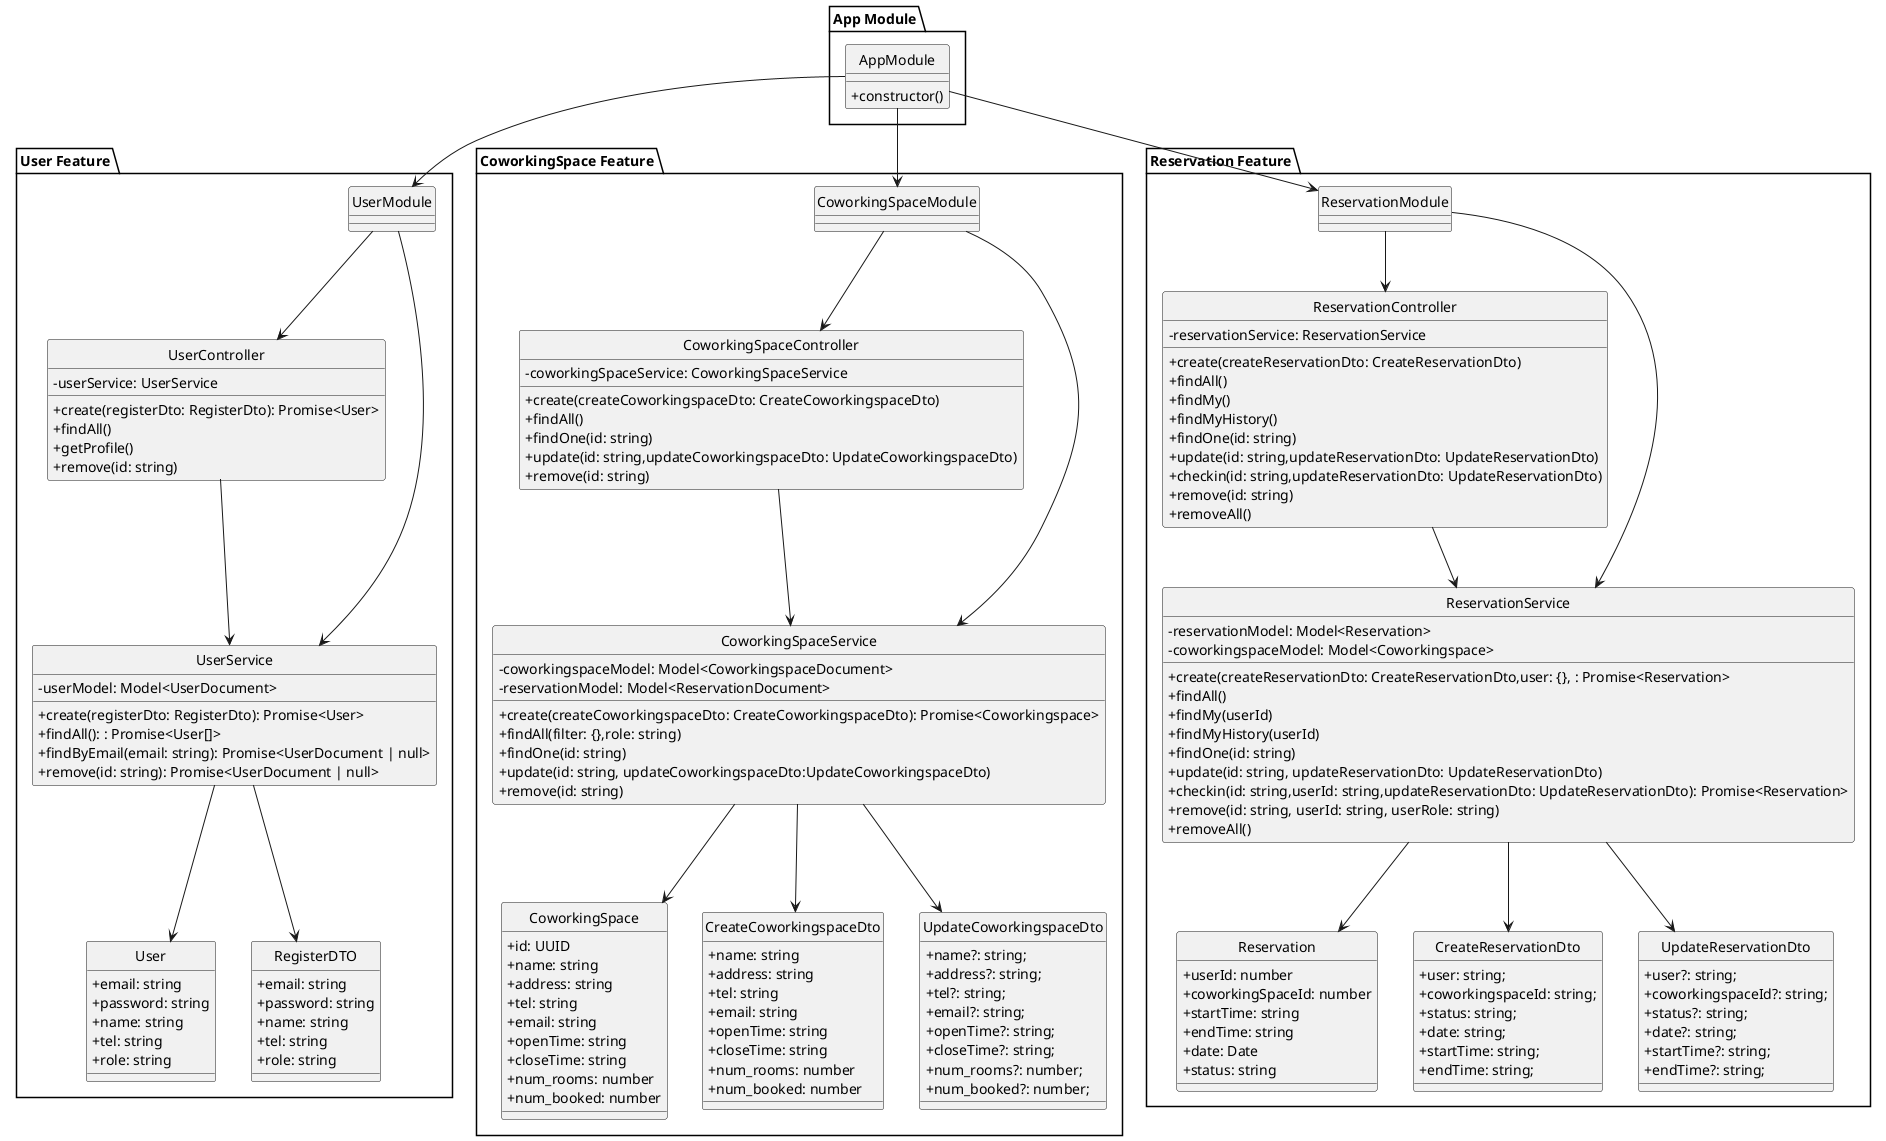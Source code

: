 

@startuml Class Diagram
skinparam classAttributeIconSize 0
skinparam style strictuml

' Define packages for modular structure
package "App Module" {
  class AppModule {
    +constructor()
  }
}

package "User Feature" {
  class UserModule {}
  class UserController {
    - userService: UserService
    +create(registerDto: RegisterDto): Promise<User>
    +findAll()
    +getProfile()
    +remove(id: string)
  }
  class UserService {
    -userModel: Model<UserDocument>
    +create(registerDto: RegisterDto): Promise<User>
    +findAll(): : Promise<User[]>
    +findByEmail(email: string): Promise<UserDocument | null>
    +remove(id: string): Promise<UserDocument | null>
  }
  class User {
    +email: string
    +password: string
    +name: string
    +tel: string
    +role: string
  }
  
  class RegisterDTO {
    +email: string
    +password: string
    +name: string
    +tel: string
    +role: string
  }


  UserModule --> UserController
  UserModule --> UserService
  UserController --> UserService
  UserService --> User
  UserService --> RegisterDTO
}

package "CoworkingSpace Feature" {
  class CoworkingSpaceModule {}
  class CoworkingSpaceController {
    - coworkingSpaceService: CoworkingSpaceService
    +create(createCoworkingspaceDto: CreateCoworkingspaceDto)
    +findAll()
    +findOne(id: string)
    +update(id: string,updateCoworkingspaceDto: UpdateCoworkingspaceDto)
    +remove(id: string)
  }

  class CoworkingSpaceService {
    -coworkingspaceModel: Model<CoworkingspaceDocument>
    -reservationModel: Model<ReservationDocument>
    +create(createCoworkingspaceDto: CreateCoworkingspaceDto): Promise<Coworkingspace>
    +findAll(filter: {},role: string)
    +findOne(id: string)
    +update(id: string, updateCoworkingspaceDto:UpdateCoworkingspaceDto)
    +remove(id: string)
  }
  class CoworkingSpace {
    +id: UUID
    +name: string
    +address: string
    +tel: string
    +email: string
    +openTime: string
    +closeTime: string
    +num_rooms: number
    +num_booked: number
  }

  class CreateCoworkingspaceDto {
    +name: string
    +address: string
    +tel: string
    +email: string
    +openTime: string
    +closeTime: string
    +num_rooms: number
    +num_booked: number
  }

  class UpdateCoworkingspaceDto {
    +name?: string;
    +address?: string;
    +tel?: string;
    +email?: string;
    +openTime?: string;
    +closeTime?: string;
    +num_rooms?: number;
    +num_booked?: number;
  }


  CoworkingSpaceModule --> CoworkingSpaceController
  CoworkingSpaceModule --> CoworkingSpaceService
  CoworkingSpaceController --> CoworkingSpaceService
  CoworkingSpaceService --> CoworkingSpace
  CoworkingSpaceService --> CreateCoworkingspaceDto
  CoworkingSpaceService --> UpdateCoworkingspaceDto
}

package "Reservation Feature" {
  class ReservationModule {
  }
  class ReservationController {
    -reservationService: ReservationService
    +create(createReservationDto: CreateReservationDto) 
    +findAll()
    +findMy()
    +findMyHistory()
    +findOne(id: string)
    +update(id: string,updateReservationDto: UpdateReservationDto)
    +checkin(id: string,updateReservationDto: UpdateReservationDto)
    +remove(id: string) 
    +removeAll()
  }
  class ReservationService {
    -reservationModel: Model<Reservation>
    -coworkingspaceModel: Model<Coworkingspace>
    +create(createReservationDto: CreateReservationDto,user: {}, : Promise<Reservation>
    +findAll()
    +findMy(userId)
    +findMyHistory(userId)
    +findOne(id: string)
    +update(id: string, updateReservationDto: UpdateReservationDto)
    +checkin(id: string,userId: string,updateReservationDto: UpdateReservationDto): Promise<Reservation>
    +remove(id: string, userId: string, userRole: string)
    +removeAll()
    
  }
  class Reservation {
    +userId: number
    +coworkingSpaceId: number
    +startTime: string
    +endTime: string
    +date: Date
    +status: string
   
  }

  class CreateReservationDto {
    +user: string;
    +coworkingspaceId: string;
    +status: string; 
    +date: string;
    +startTime: string;
    +endTime: string;
  }

  class UpdateReservationDto {
    +user?: string;
    +coworkingspaceId?: string;
    +status?: string;
    +date?: string;
    +startTime?: string;
    +endTime?: string;
  }

  ReservationModule --> ReservationController
  ReservationModule --> ReservationService
  ReservationController --> ReservationService
  ReservationService --> Reservation
  ReservationService --> CreateReservationDto
  ReservationService --> UpdateReservationDto

}

' Define relationships between modules
AppModule --> UserModule
AppModule --> CoworkingSpaceModule
AppModule --> ReservationModule

@enduml
